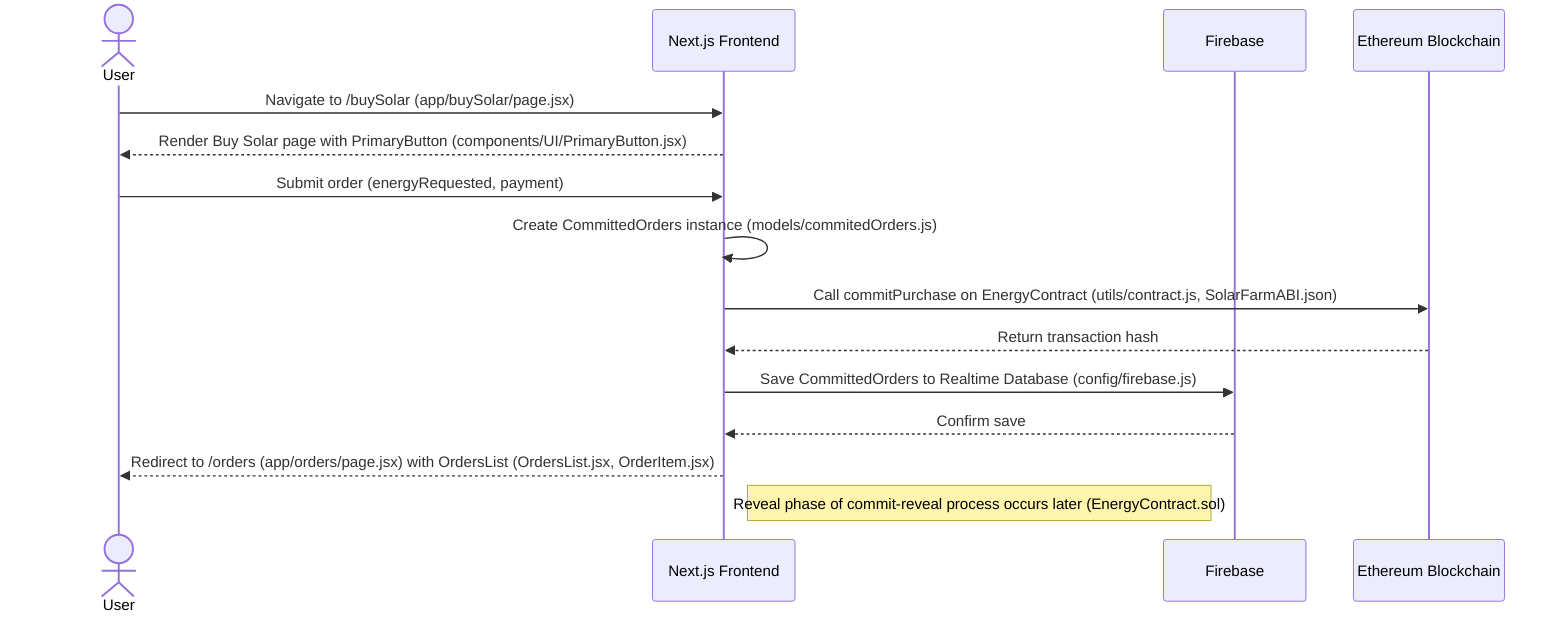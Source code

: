 sequenceDiagram
    actor U as User
    participant F as Next.js Frontend
    participant DB as Firebase
    participant BC as Ethereum Blockchain

    U->>F: Navigate to /buySolar (app/buySolar/page.jsx)
    F-->>U: Render Buy Solar page with PrimaryButton (components/UI/PrimaryButton.jsx)
    U->>F: Submit order (energyRequested, payment)
    F->>F: Create CommittedOrders instance (models/commitedOrders.js)
    F->>BC: Call commitPurchase on EnergyContract (utils/contract.js, SolarFarmABI.json)
    BC-->>F: Return transaction hash
    F->>DB: Save CommittedOrders to Realtime Database (config/firebase.js)
    DB-->>F: Confirm save
    F-->>U: Redirect to /orders (app/orders/page.jsx) with OrdersList (OrdersList.jsx, OrderItem.jsx)

    Note right of F: Reveal phase of commit-reveal process occurs later (EnergyContract.sol)